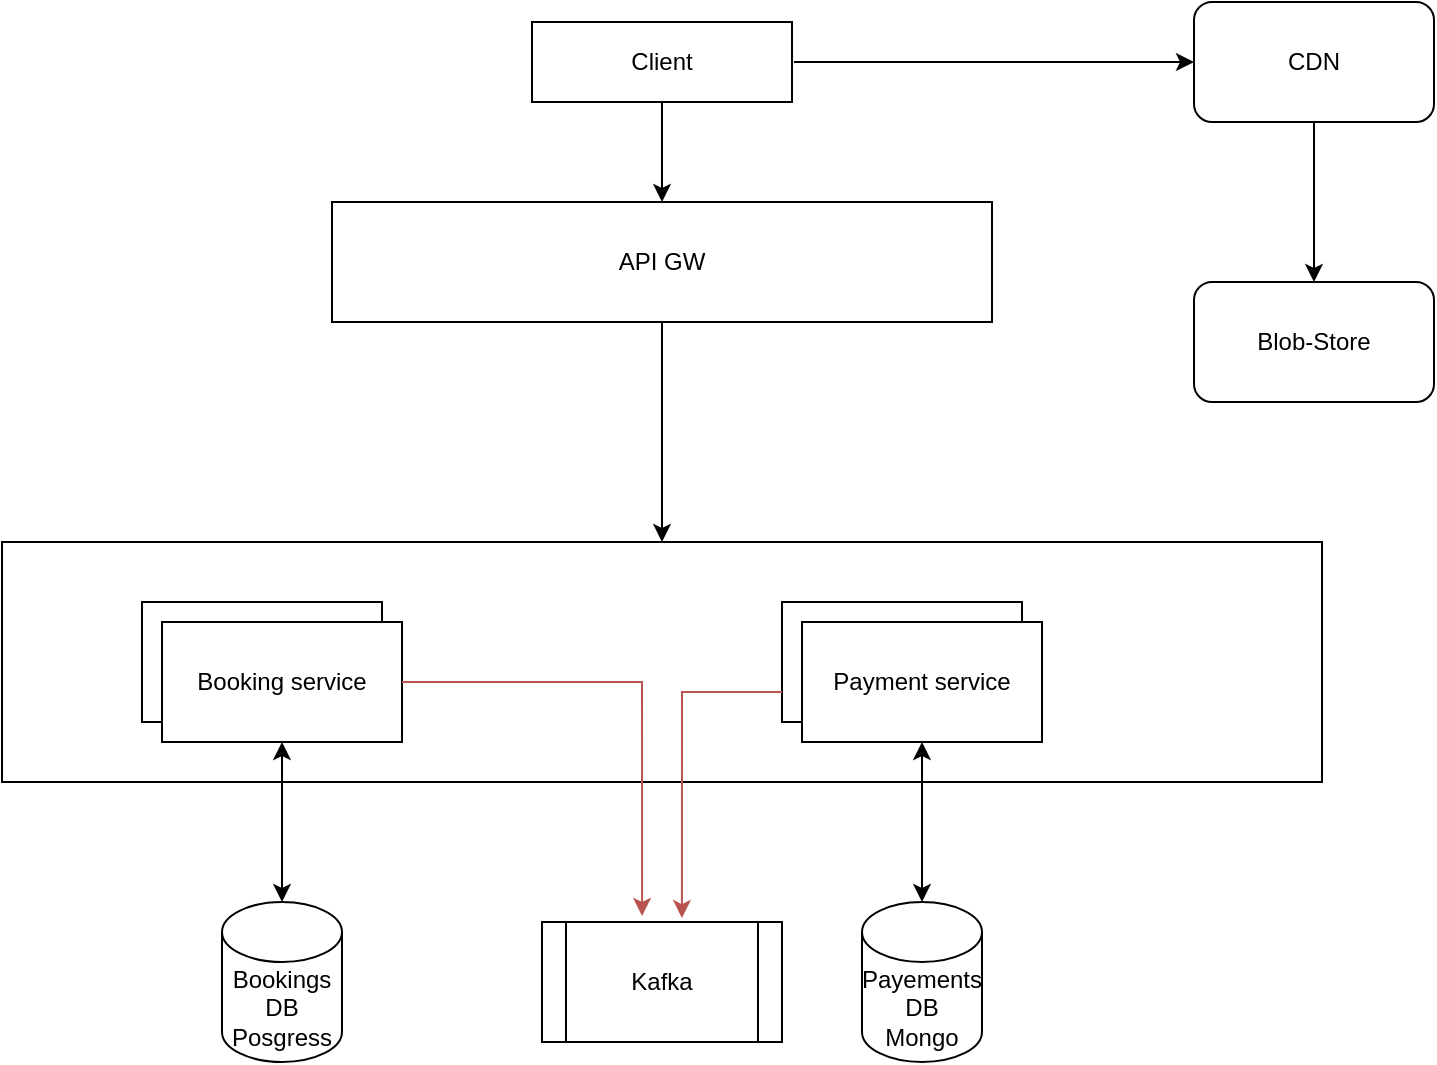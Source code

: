 <mxfile version="26.0.15">
  <diagram name="Page-1" id="JdiPlgN4b-czE9RH4V3_">
    <mxGraphModel dx="1434" dy="907" grid="1" gridSize="10" guides="1" tooltips="1" connect="1" arrows="1" fold="1" page="1" pageScale="1" pageWidth="827" pageHeight="1169" math="0" shadow="0">
      <root>
        <mxCell id="0" />
        <mxCell id="1" parent="0" />
        <mxCell id="uNERbAll_dMS3KvQ5DHH-1" value="Client" style="rounded=0;whiteSpace=wrap;html=1;" vertex="1" parent="1">
          <mxGeometry x="349" y="80" width="130" height="40" as="geometry" />
        </mxCell>
        <mxCell id="uNERbAll_dMS3KvQ5DHH-4" value="" style="edgeStyle=orthogonalEdgeStyle;rounded=0;orthogonalLoop=1;jettySize=auto;html=1;" edge="1" parent="1" source="uNERbAll_dMS3KvQ5DHH-2" target="uNERbAll_dMS3KvQ5DHH-3">
          <mxGeometry relative="1" as="geometry" />
        </mxCell>
        <mxCell id="uNERbAll_dMS3KvQ5DHH-2" value="API GW" style="rounded=0;whiteSpace=wrap;html=1;" vertex="1" parent="1">
          <mxGeometry x="249" y="170" width="330" height="60" as="geometry" />
        </mxCell>
        <mxCell id="uNERbAll_dMS3KvQ5DHH-3" value="" style="rounded=0;whiteSpace=wrap;html=1;" vertex="1" parent="1">
          <mxGeometry x="84" y="340" width="660" height="120" as="geometry" />
        </mxCell>
        <mxCell id="uNERbAll_dMS3KvQ5DHH-5" value="Booking service" style="rounded=0;whiteSpace=wrap;html=1;" vertex="1" parent="1">
          <mxGeometry x="154" y="370" width="120" height="60" as="geometry" />
        </mxCell>
        <mxCell id="uNERbAll_dMS3KvQ5DHH-6" value="Payment service" style="rounded=0;whiteSpace=wrap;html=1;" vertex="1" parent="1">
          <mxGeometry x="474" y="370" width="120" height="60" as="geometry" />
        </mxCell>
        <mxCell id="uNERbAll_dMS3KvQ5DHH-7" value="Booking service" style="rounded=0;whiteSpace=wrap;html=1;" vertex="1" parent="1">
          <mxGeometry x="164" y="380" width="120" height="60" as="geometry" />
        </mxCell>
        <mxCell id="uNERbAll_dMS3KvQ5DHH-8" value="Payment service" style="rounded=0;whiteSpace=wrap;html=1;" vertex="1" parent="1">
          <mxGeometry x="484" y="380" width="120" height="60" as="geometry" />
        </mxCell>
        <mxCell id="uNERbAll_dMS3KvQ5DHH-9" value="Bookings&lt;br&gt;DB&lt;br&gt;Posgress" style="shape=cylinder3;whiteSpace=wrap;html=1;boundedLbl=1;backgroundOutline=1;size=15;" vertex="1" parent="1">
          <mxGeometry x="194" y="520" width="60" height="80" as="geometry" />
        </mxCell>
        <mxCell id="uNERbAll_dMS3KvQ5DHH-10" value="Kafka" style="shape=process;whiteSpace=wrap;html=1;backgroundOutline=1;" vertex="1" parent="1">
          <mxGeometry x="354" y="530" width="120" height="60" as="geometry" />
        </mxCell>
        <mxCell id="uNERbAll_dMS3KvQ5DHH-11" value="Payements&lt;br&gt;DB&lt;br&gt;Mongo" style="shape=cylinder3;whiteSpace=wrap;html=1;boundedLbl=1;backgroundOutline=1;size=15;" vertex="1" parent="1">
          <mxGeometry x="514" y="520" width="60" height="80" as="geometry" />
        </mxCell>
        <mxCell id="uNERbAll_dMS3KvQ5DHH-12" value="" style="endArrow=classic;startArrow=classic;html=1;rounded=0;entryX=0.5;entryY=1;entryDx=0;entryDy=0;exitX=0.5;exitY=0;exitDx=0;exitDy=0;exitPerimeter=0;" edge="1" parent="1" source="uNERbAll_dMS3KvQ5DHH-9" target="uNERbAll_dMS3KvQ5DHH-7">
          <mxGeometry width="50" height="50" relative="1" as="geometry">
            <mxPoint x="220" y="510" as="sourcePoint" />
            <mxPoint x="270" y="460" as="targetPoint" />
          </mxGeometry>
        </mxCell>
        <mxCell id="uNERbAll_dMS3KvQ5DHH-13" value="" style="endArrow=classic;startArrow=classic;html=1;rounded=0;entryX=0.5;entryY=1;entryDx=0;entryDy=0;" edge="1" parent="1" target="uNERbAll_dMS3KvQ5DHH-8">
          <mxGeometry width="50" height="50" relative="1" as="geometry">
            <mxPoint x="544" y="520" as="sourcePoint" />
            <mxPoint x="560" y="440" as="targetPoint" />
          </mxGeometry>
        </mxCell>
        <mxCell id="uNERbAll_dMS3KvQ5DHH-14" value="" style="endArrow=classic;html=1;rounded=0;exitX=1;exitY=0.5;exitDx=0;exitDy=0;entryX=0.417;entryY=-0.05;entryDx=0;entryDy=0;fillColor=#f8cecc;strokeColor=#b85450;entryPerimeter=0;" edge="1" parent="1" source="uNERbAll_dMS3KvQ5DHH-7" target="uNERbAll_dMS3KvQ5DHH-10">
          <mxGeometry width="50" height="50" relative="1" as="geometry">
            <mxPoint x="300" y="460" as="sourcePoint" />
            <mxPoint x="350" y="410" as="targetPoint" />
            <Array as="points">
              <mxPoint x="404" y="410" />
            </Array>
          </mxGeometry>
        </mxCell>
        <mxCell id="uNERbAll_dMS3KvQ5DHH-17" value="" style="endArrow=classic;html=1;rounded=0;exitX=0;exitY=0.75;exitDx=0;exitDy=0;entryX=0.583;entryY=-0.033;entryDx=0;entryDy=0;entryPerimeter=0;fillColor=#f8cecc;strokeColor=#b85450;" edge="1" parent="1" source="uNERbAll_dMS3KvQ5DHH-6" target="uNERbAll_dMS3KvQ5DHH-10">
          <mxGeometry width="50" height="50" relative="1" as="geometry">
            <mxPoint x="460" y="490" as="sourcePoint" />
            <mxPoint x="510" y="440" as="targetPoint" />
            <Array as="points">
              <mxPoint x="424" y="415" />
            </Array>
          </mxGeometry>
        </mxCell>
        <mxCell id="uNERbAll_dMS3KvQ5DHH-18" value="" style="endArrow=classic;html=1;rounded=0;exitX=0.5;exitY=1;exitDx=0;exitDy=0;entryX=0.5;entryY=0;entryDx=0;entryDy=0;" edge="1" parent="1" source="uNERbAll_dMS3KvQ5DHH-1" target="uNERbAll_dMS3KvQ5DHH-2">
          <mxGeometry width="50" height="50" relative="1" as="geometry">
            <mxPoint x="590" y="120" as="sourcePoint" />
            <mxPoint x="640" y="70" as="targetPoint" />
          </mxGeometry>
        </mxCell>
        <mxCell id="uNERbAll_dMS3KvQ5DHH-23" value="" style="edgeStyle=orthogonalEdgeStyle;rounded=0;orthogonalLoop=1;jettySize=auto;html=1;" edge="1" parent="1" source="uNERbAll_dMS3KvQ5DHH-20" target="uNERbAll_dMS3KvQ5DHH-22">
          <mxGeometry relative="1" as="geometry" />
        </mxCell>
        <mxCell id="uNERbAll_dMS3KvQ5DHH-20" value="CDN" style="rounded=1;whiteSpace=wrap;html=1;" vertex="1" parent="1">
          <mxGeometry x="680" y="70" width="120" height="60" as="geometry" />
        </mxCell>
        <mxCell id="uNERbAll_dMS3KvQ5DHH-21" value="" style="endArrow=classic;html=1;rounded=0;entryX=0;entryY=0.5;entryDx=0;entryDy=0;" edge="1" parent="1" target="uNERbAll_dMS3KvQ5DHH-20">
          <mxGeometry width="50" height="50" relative="1" as="geometry">
            <mxPoint x="480" y="100" as="sourcePoint" />
            <mxPoint x="650" y="80" as="targetPoint" />
          </mxGeometry>
        </mxCell>
        <mxCell id="uNERbAll_dMS3KvQ5DHH-22" value="Blob-Store" style="rounded=1;whiteSpace=wrap;html=1;" vertex="1" parent="1">
          <mxGeometry x="680" y="210" width="120" height="60" as="geometry" />
        </mxCell>
      </root>
    </mxGraphModel>
  </diagram>
</mxfile>
